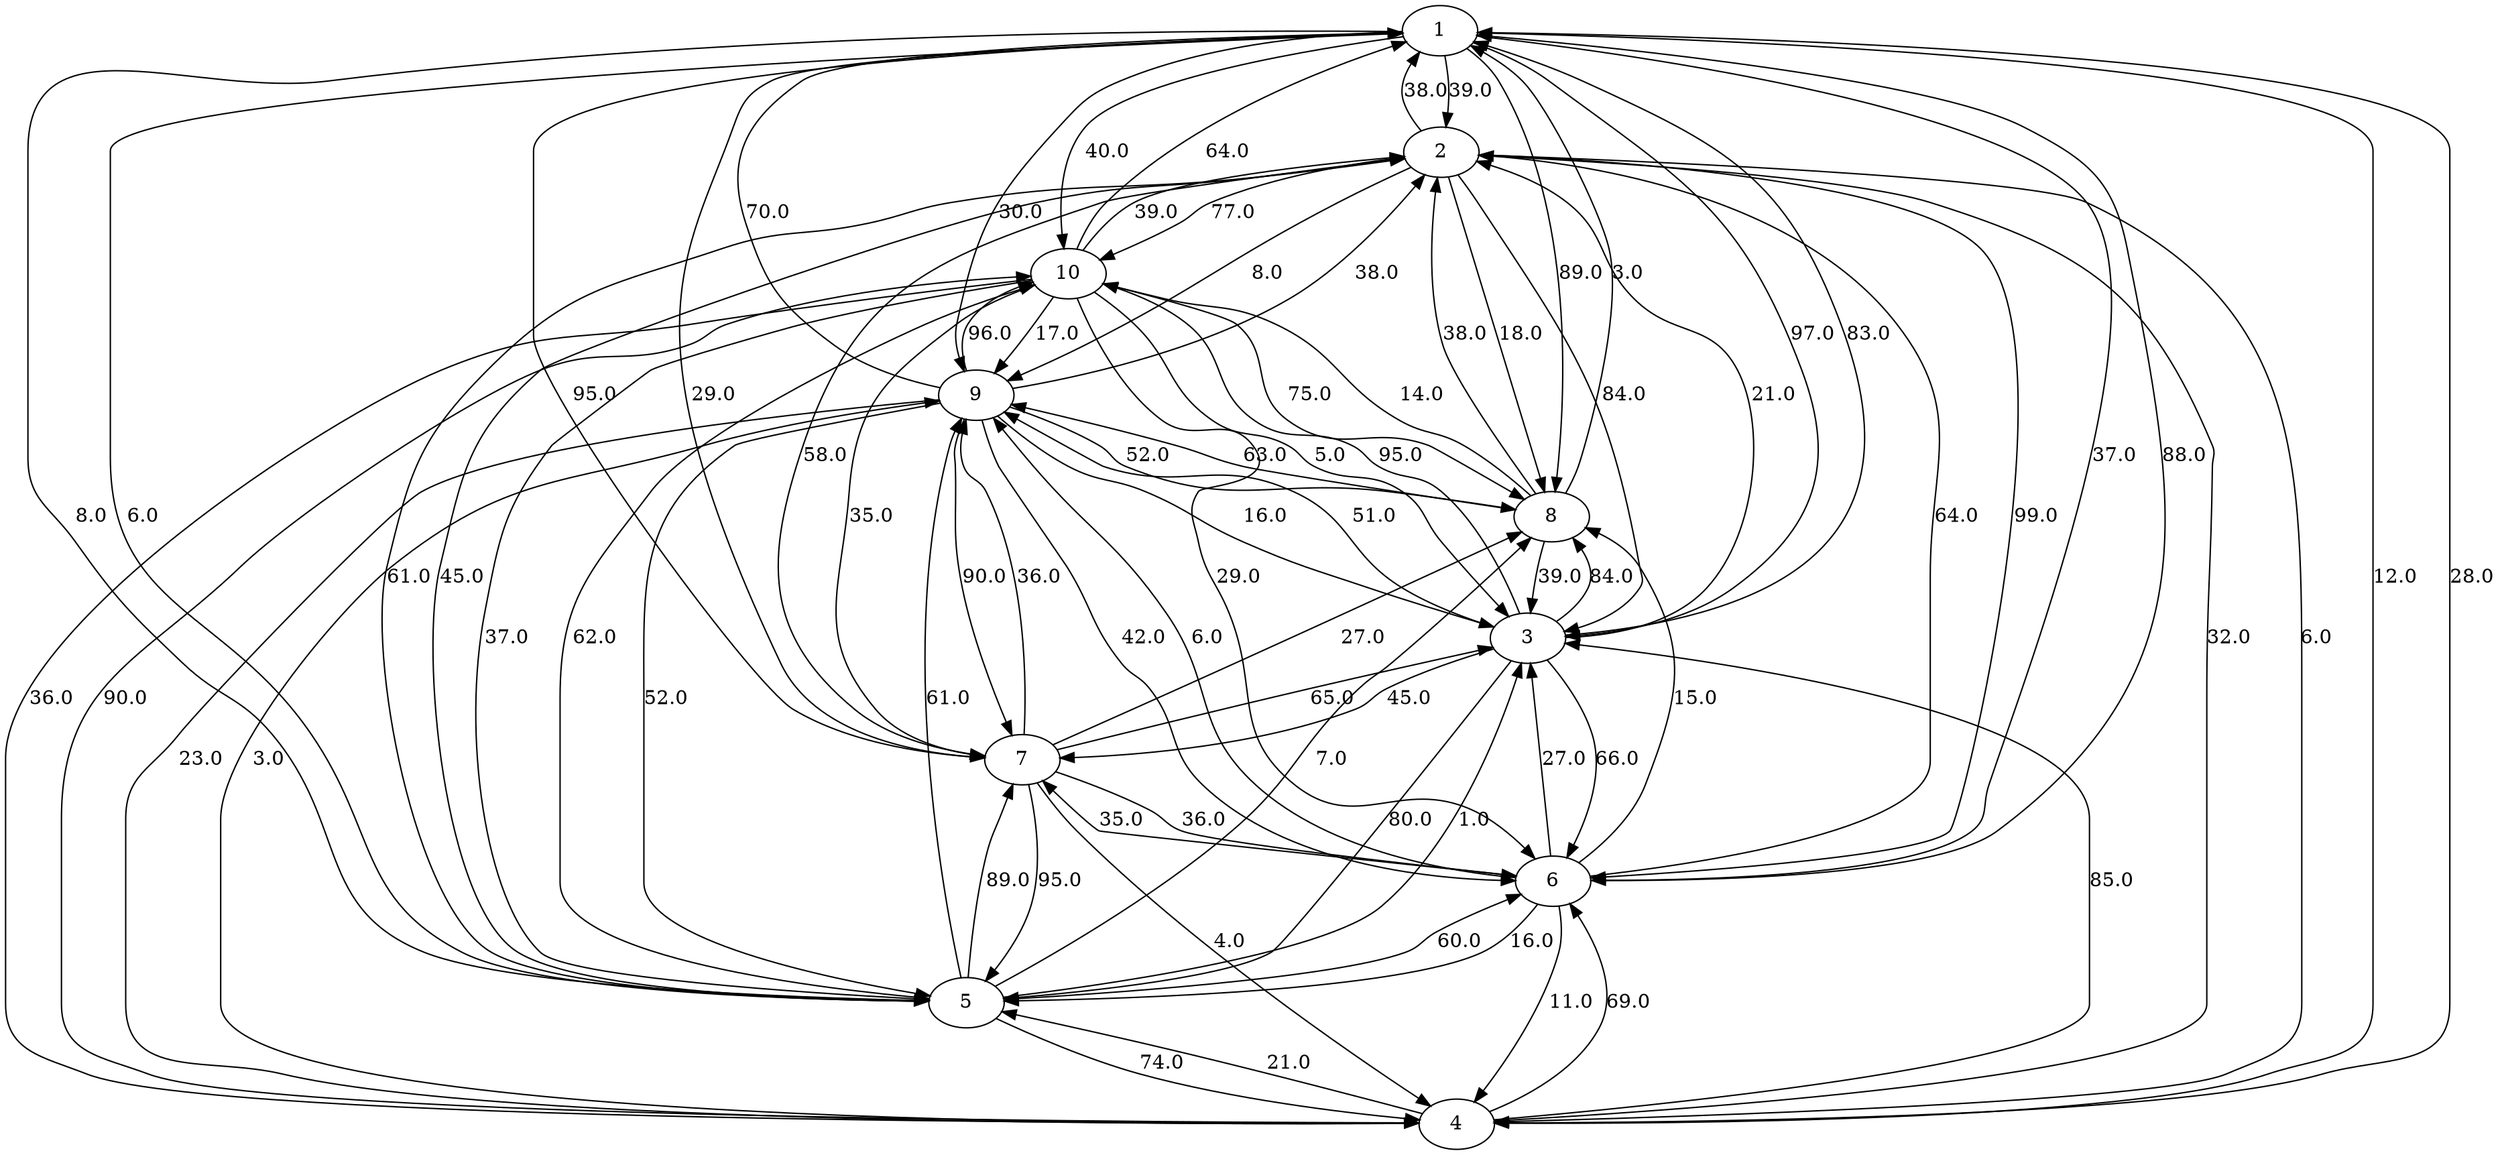 strict digraph G {
  1 [ label="1" ];
  2 [ label="2" ];
  3 [ label="3" ];
  4 [ label="4" ];
  5 [ label="5" ];
  6 [ label="6" ];
  7 [ label="7" ];
  8 [ label="8" ];
  9 [ label="9" ];
  10 [ label="10" ];
  9 -> 1 [ label="70.0" ];
  5 -> 9 [ label="61.0" ];
  1 -> 6 [ label="37.0" ];
  5 -> 6 [ label="60.0" ];
  5 -> 7 [ label="89.0" ];
  3 -> 10 [ label="95.0" ];
  10 -> 7 [ label="35.0" ];
  2 -> 9 [ label="8.0" ];
  6 -> 4 [ label="11.0" ];
  5 -> 4 [ label="74.0" ];
  9 -> 2 [ label="38.0" ];
  10 -> 1 [ label="64.0" ];
  4 -> 5 [ label="21.0" ];
  7 -> 9 [ label="36.0" ];
  1 -> 7 [ label="29.0" ];
  9 -> 6 [ label="42.0" ];
  4 -> 6 [ label="69.0" ];
  2 -> 4 [ label="6.0" ];
  8 -> 2 [ label="38.0" ];
  1 -> 9 [ label="30.0" ];
  1 -> 3 [ label="97.0" ];
  7 -> 6 [ label="36.0" ];
  6 -> 1 [ label="88.0" ];
  10 -> 2 [ label="39.0" ];
  2 -> 10 [ label="77.0" ];
  3 -> 2 [ label="21.0" ];
  3 -> 8 [ label="84.0" ];
  2 -> 3 [ label="84.0" ];
  7 -> 1 [ label="95.0" ];
  2 -> 8 [ label="18.0" ];
  6 -> 7 [ label="35.0" ];
  3 -> 1 [ label="83.0" ];
  5 -> 8 [ label="7.0" ];
  7 -> 3 [ label="65.0" ];
  2 -> 1 [ label="38.0" ];
  2 -> 5 [ label="45.0" ];
  10 -> 9 [ label="17.0" ];
  1 -> 8 [ label="89.0" ];
  6 -> 3 [ label="27.0" ];
  8 -> 10 [ label="14.0" ];
  3 -> 6 [ label="66.0" ];
  1 -> 10 [ label="40.0" ];
  2 -> 6 [ label="99.0" ];
  10 -> 5 [ label="37.0" ];
  6 -> 8 [ label="15.0" ];
  4 -> 3 [ label="85.0" ];
  3 -> 9 [ label="51.0" ];
  5 -> 1 [ label="6.0" ];
  4 -> 10 [ label="90.0" ];
  4 -> 2 [ label="32.0" ];
  7 -> 4 [ label="4.0" ];
  5 -> 10 [ label="62.0" ];
  8 -> 1 [ label="3.0" ];
  8 -> 9 [ label="63.0" ];
  10 -> 8 [ label="75.0" ];
  1 -> 5 [ label="8.0" ];
  1 -> 4 [ label="12.0" ];
  6 -> 5 [ label="16.0" ];
  7 -> 8 [ label="27.0" ];
  7 -> 5 [ label="95.0" ];
  2 -> 7 [ label="58.0" ];
  9 -> 7 [ label="90.0" ];
  5 -> 3 [ label="1.0" ];
  9 -> 3 [ label="16.0" ];
  6 -> 9 [ label="6.0" ];
  10 -> 4 [ label="36.0" ];
  3 -> 7 [ label="45.0" ];
  10 -> 6 [ label="29.0" ];
  4 -> 1 [ label="28.0" ];
  6 -> 2 [ label="64.0" ];
  8 -> 3 [ label="39.0" ];
  1 -> 2 [ label="39.0" ];
  5 -> 2 [ label="61.0" ];
  9 -> 10 [ label="96.0" ];
  4 -> 9 [ label="3.0" ];
  9 -> 5 [ label="52.0" ];
  9 -> 4 [ label="23.0" ];
  10 -> 3 [ label="5.0" ];
  3 -> 5 [ label="80.0" ];
  9 -> 8 [ label="52.0" ];
}
